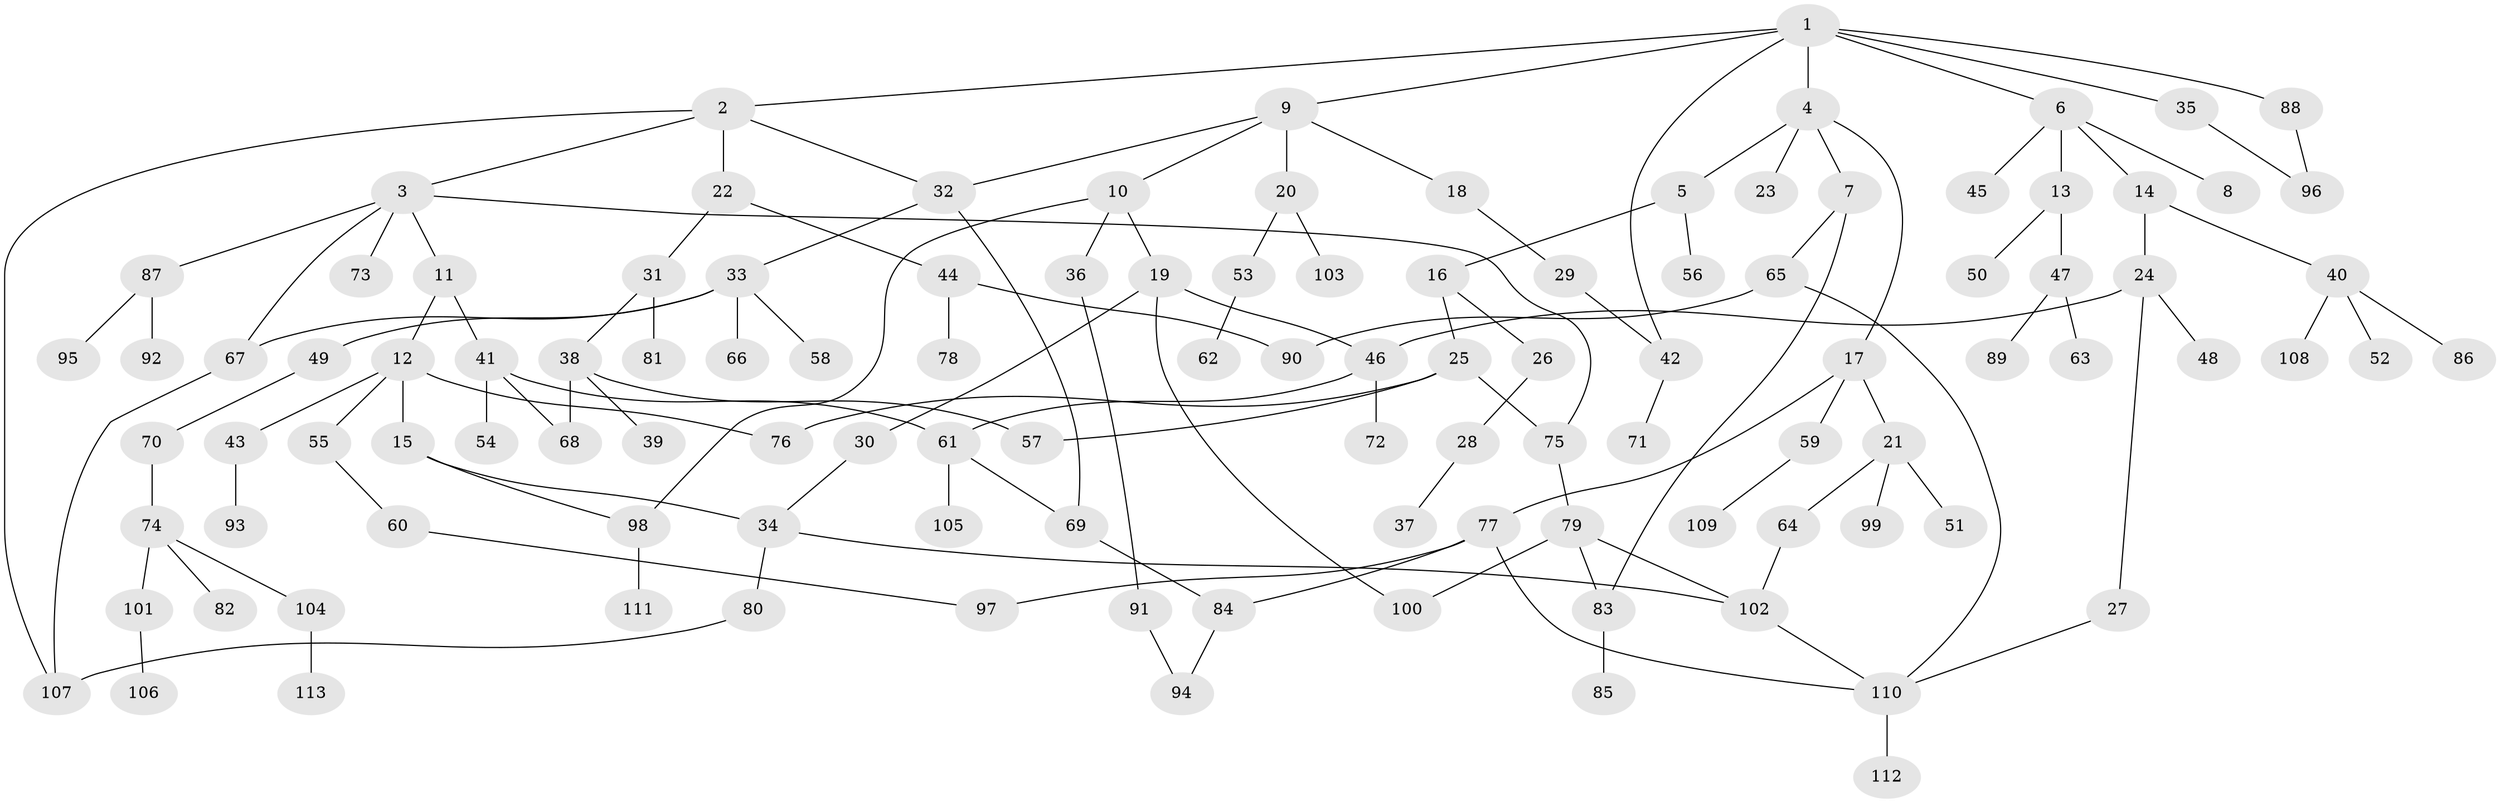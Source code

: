 // coarse degree distribution, {4: 0.16176470588235295, 5: 0.07352941176470588, 3: 0.25, 2: 0.2647058823529412, 7: 0.014705882352941176, 6: 0.014705882352941176, 1: 0.22058823529411764}
// Generated by graph-tools (version 1.1) at 2025/36/03/04/25 23:36:10]
// undirected, 113 vertices, 138 edges
graph export_dot {
  node [color=gray90,style=filled];
  1;
  2;
  3;
  4;
  5;
  6;
  7;
  8;
  9;
  10;
  11;
  12;
  13;
  14;
  15;
  16;
  17;
  18;
  19;
  20;
  21;
  22;
  23;
  24;
  25;
  26;
  27;
  28;
  29;
  30;
  31;
  32;
  33;
  34;
  35;
  36;
  37;
  38;
  39;
  40;
  41;
  42;
  43;
  44;
  45;
  46;
  47;
  48;
  49;
  50;
  51;
  52;
  53;
  54;
  55;
  56;
  57;
  58;
  59;
  60;
  61;
  62;
  63;
  64;
  65;
  66;
  67;
  68;
  69;
  70;
  71;
  72;
  73;
  74;
  75;
  76;
  77;
  78;
  79;
  80;
  81;
  82;
  83;
  84;
  85;
  86;
  87;
  88;
  89;
  90;
  91;
  92;
  93;
  94;
  95;
  96;
  97;
  98;
  99;
  100;
  101;
  102;
  103;
  104;
  105;
  106;
  107;
  108;
  109;
  110;
  111;
  112;
  113;
  1 -- 2;
  1 -- 4;
  1 -- 6;
  1 -- 9;
  1 -- 35;
  1 -- 42;
  1 -- 88;
  2 -- 3;
  2 -- 22;
  2 -- 32;
  2 -- 107;
  3 -- 11;
  3 -- 73;
  3 -- 87;
  3 -- 67;
  3 -- 75;
  4 -- 5;
  4 -- 7;
  4 -- 17;
  4 -- 23;
  5 -- 16;
  5 -- 56;
  6 -- 8;
  6 -- 13;
  6 -- 14;
  6 -- 45;
  7 -- 65;
  7 -- 83;
  9 -- 10;
  9 -- 18;
  9 -- 20;
  9 -- 32;
  10 -- 19;
  10 -- 36;
  10 -- 98;
  11 -- 12;
  11 -- 41;
  12 -- 15;
  12 -- 43;
  12 -- 55;
  12 -- 76;
  13 -- 47;
  13 -- 50;
  14 -- 24;
  14 -- 40;
  15 -- 34;
  15 -- 98;
  16 -- 25;
  16 -- 26;
  17 -- 21;
  17 -- 59;
  17 -- 77;
  18 -- 29;
  19 -- 30;
  19 -- 46;
  19 -- 100;
  20 -- 53;
  20 -- 103;
  21 -- 51;
  21 -- 64;
  21 -- 99;
  22 -- 31;
  22 -- 44;
  24 -- 27;
  24 -- 48;
  24 -- 46;
  25 -- 57;
  25 -- 75;
  25 -- 76;
  26 -- 28;
  27 -- 110;
  28 -- 37;
  29 -- 42;
  30 -- 34;
  31 -- 38;
  31 -- 81;
  32 -- 33;
  32 -- 69;
  33 -- 49;
  33 -- 58;
  33 -- 66;
  33 -- 67;
  34 -- 80;
  34 -- 102;
  35 -- 96;
  36 -- 91;
  38 -- 39;
  38 -- 68;
  38 -- 57;
  40 -- 52;
  40 -- 86;
  40 -- 108;
  41 -- 54;
  41 -- 61;
  41 -- 68;
  42 -- 71;
  43 -- 93;
  44 -- 78;
  44 -- 90;
  46 -- 72;
  46 -- 61;
  47 -- 63;
  47 -- 89;
  49 -- 70;
  53 -- 62;
  55 -- 60;
  59 -- 109;
  60 -- 97;
  61 -- 69;
  61 -- 105;
  64 -- 102;
  65 -- 90;
  65 -- 110;
  67 -- 107;
  69 -- 84;
  70 -- 74;
  74 -- 82;
  74 -- 101;
  74 -- 104;
  75 -- 79;
  77 -- 84;
  77 -- 97;
  77 -- 110;
  79 -- 83;
  79 -- 100;
  79 -- 102;
  80 -- 107;
  83 -- 85;
  84 -- 94;
  87 -- 92;
  87 -- 95;
  88 -- 96;
  91 -- 94;
  98 -- 111;
  101 -- 106;
  102 -- 110;
  104 -- 113;
  110 -- 112;
}
